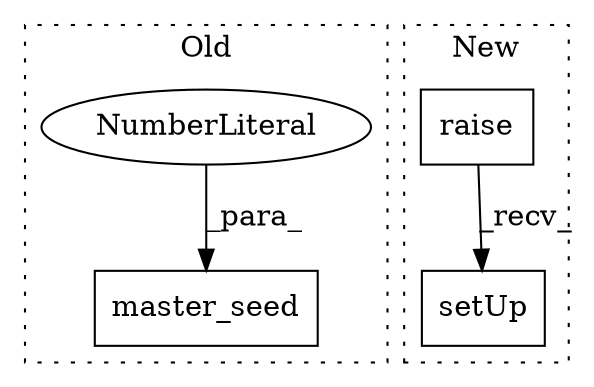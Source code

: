 digraph G {
subgraph cluster0 {
1 [label="master_seed" a="32" s="5568,5584" l="12,1" shape="box"];
3 [label="NumberLiteral" a="34" s="5580" l="4" shape="ellipse"];
label = "Old";
style="dotted";
}
subgraph cluster1 {
2 [label="raise" a="32" s="5144" l="7" shape="box"];
4 [label="setUp" a="32" s="5152" l="7" shape="box"];
label = "New";
style="dotted";
}
2 -> 4 [label="_recv_"];
3 -> 1 [label="_para_"];
}